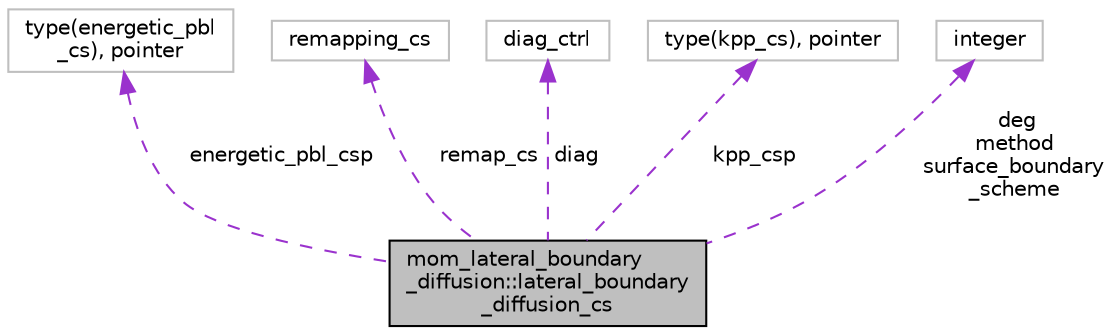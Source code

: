 digraph "mom_lateral_boundary_diffusion::lateral_boundary_diffusion_cs"
{
 // INTERACTIVE_SVG=YES
 // LATEX_PDF_SIZE
  edge [fontname="Helvetica",fontsize="10",labelfontname="Helvetica",labelfontsize="10"];
  node [fontname="Helvetica",fontsize="10",shape=record];
  Node1 [label="mom_lateral_boundary\l_diffusion::lateral_boundary\l_diffusion_cs",height=0.2,width=0.4,color="black", fillcolor="grey75", style="filled", fontcolor="black",tooltip="Sets parameters for lateral boundary mixing module."];
  Node2 -> Node1 [dir="back",color="darkorchid3",fontsize="10",style="dashed",label=" energetic_pbl_csp" ,fontname="Helvetica"];
  Node2 [label="type(energetic_pbl\l_cs), pointer",height=0.2,width=0.4,color="grey75", fillcolor="white", style="filled",tooltip=" "];
  Node3 -> Node1 [dir="back",color="darkorchid3",fontsize="10",style="dashed",label=" remap_cs" ,fontname="Helvetica"];
  Node3 [label="remapping_cs",height=0.2,width=0.4,color="grey75", fillcolor="white", style="filled",tooltip=" "];
  Node4 -> Node1 [dir="back",color="darkorchid3",fontsize="10",style="dashed",label=" diag" ,fontname="Helvetica"];
  Node4 [label="diag_ctrl",height=0.2,width=0.4,color="grey75", fillcolor="white", style="filled",tooltip=" "];
  Node5 -> Node1 [dir="back",color="darkorchid3",fontsize="10",style="dashed",label=" kpp_csp" ,fontname="Helvetica"];
  Node5 [label="type(kpp_cs), pointer",height=0.2,width=0.4,color="grey75", fillcolor="white", style="filled",tooltip=" "];
  Node6 -> Node1 [dir="back",color="darkorchid3",fontsize="10",style="dashed",label=" deg\nmethod\nsurface_boundary\l_scheme" ,fontname="Helvetica"];
  Node6 [label="integer",height=0.2,width=0.4,color="grey75", fillcolor="white", style="filled",tooltip=" "];
}
